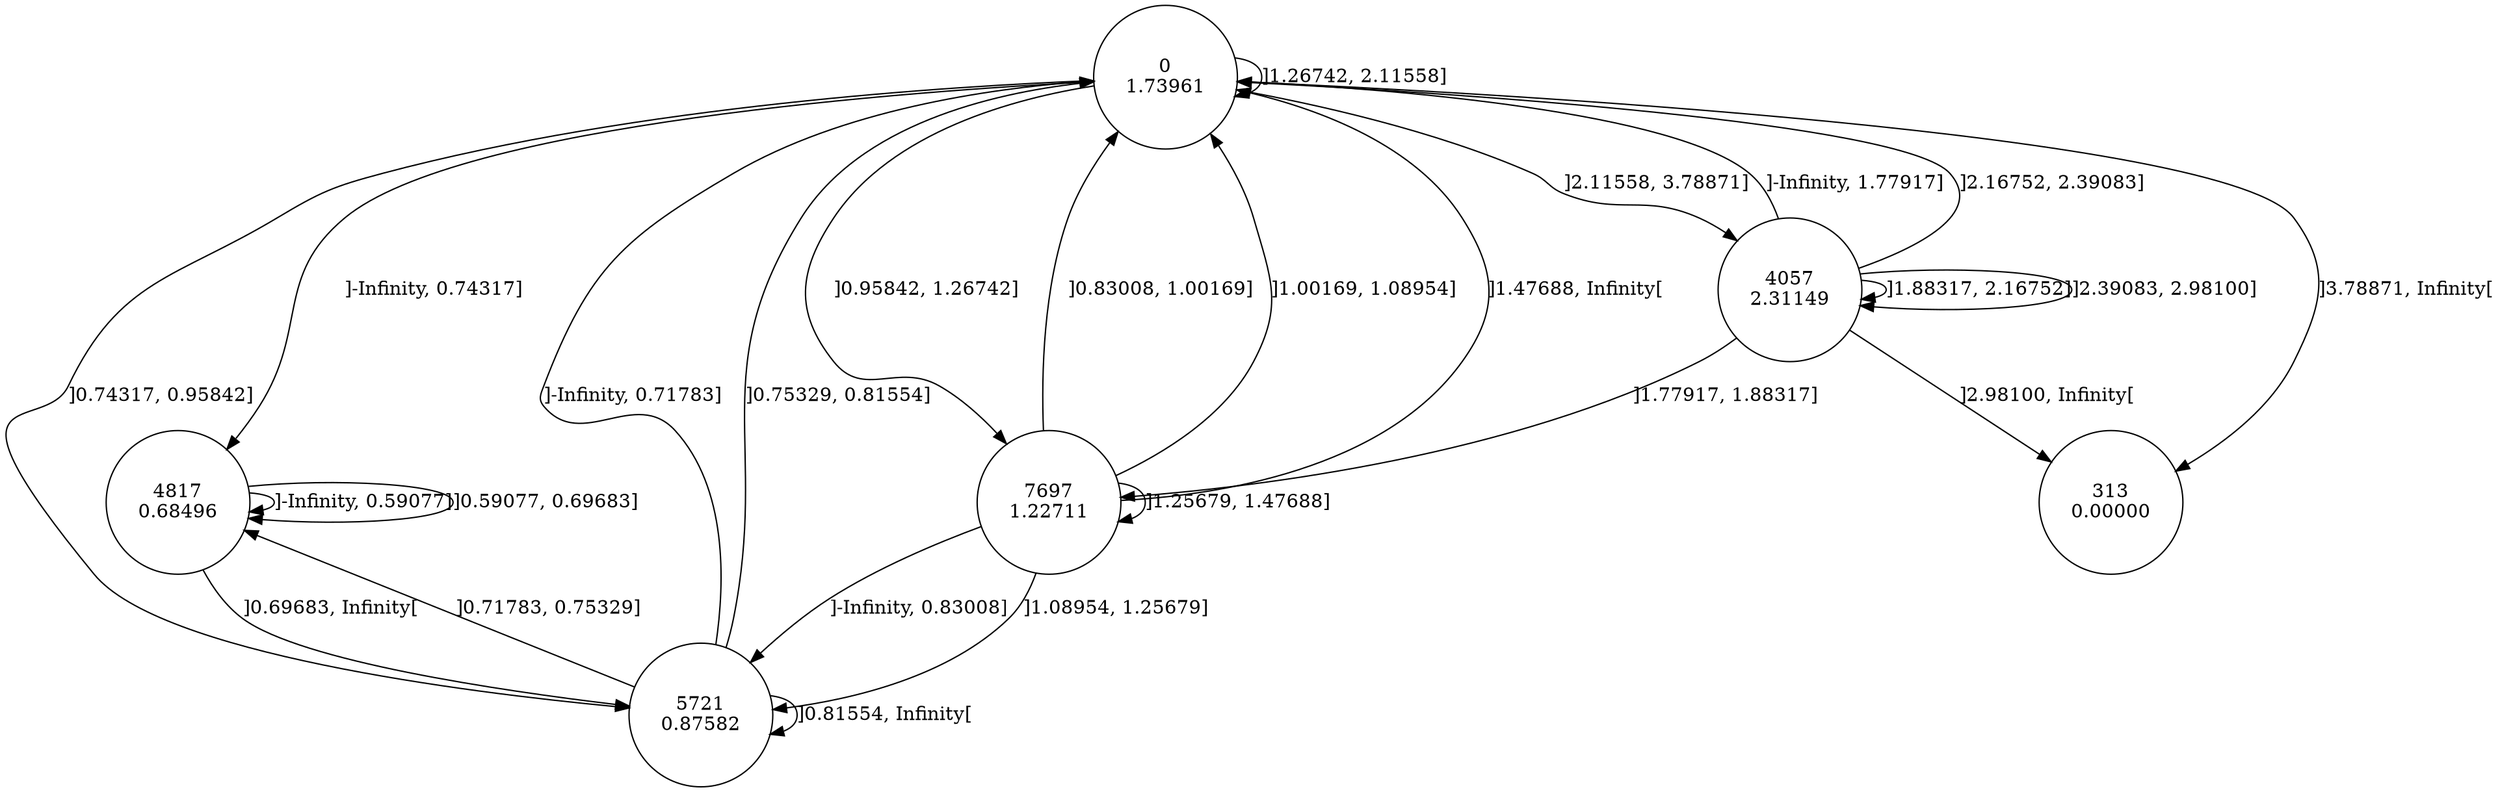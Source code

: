 digraph DFA {
0 [shape=circle, label="0\n1.73961"];
	0 -> 4817 [label="]-Infinity, 0.74317]"];
	0 -> 5721 [label="]0.74317, 0.95842]"];
	0 -> 7697 [label="]0.95842, 1.26742]"];
	0 -> 0 [label="]1.26742, 2.11558]"];
	0 -> 4057 [label="]2.11558, 3.78871]"];
	0 -> 313 [label="]3.78871, Infinity["];
313 [shape=circle, label="313\n0.00000"];
4057 [shape=circle, label="4057\n2.31149"];
	4057 -> 0 [label="]-Infinity, 1.77917]"];
	4057 -> 7697 [label="]1.77917, 1.88317]"];
	4057 -> 4057 [label="]1.88317, 2.16752]"];
	4057 -> 0 [label="]2.16752, 2.39083]"];
	4057 -> 4057 [label="]2.39083, 2.98100]"];
	4057 -> 313 [label="]2.98100, Infinity["];
7697 [shape=circle, label="7697\n1.22711"];
	7697 -> 5721 [label="]-Infinity, 0.83008]"];
	7697 -> 0 [label="]0.83008, 1.00169]"];
	7697 -> 0 [label="]1.00169, 1.08954]"];
	7697 -> 5721 [label="]1.08954, 1.25679]"];
	7697 -> 7697 [label="]1.25679, 1.47688]"];
	7697 -> 0 [label="]1.47688, Infinity["];
5721 [shape=circle, label="5721\n0.87582"];
	5721 -> 0 [label="]-Infinity, 0.71783]"];
	5721 -> 4817 [label="]0.71783, 0.75329]"];
	5721 -> 0 [label="]0.75329, 0.81554]"];
	5721 -> 5721 [label="]0.81554, Infinity["];
4817 [shape=circle, label="4817\n0.68496"];
	4817 -> 4817 [label="]-Infinity, 0.59077]"];
	4817 -> 4817 [label="]0.59077, 0.69683]"];
	4817 -> 5721 [label="]0.69683, Infinity["];
}